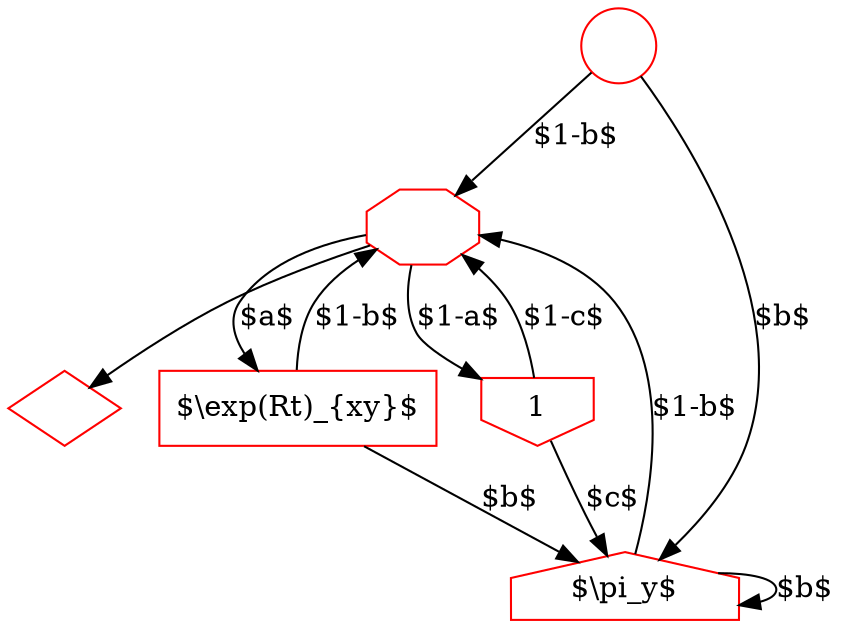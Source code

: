 digraph G {

    S [label="", shape=circle, color=red];
    E [label="", shape=diamond, color=red];

    W [label="", shape=octagon, color=red];

    I [label="$\\pi_y$", shape=house, color=red];
    M [label="$\\exp(Rt)_{xy}$", shape=rect, color=red];
    D [label="1", shape=invhouse, color=red];

S->I [label="$b$"];
S->W [label="$1-b$"];

M->I [label="$b$"];
M->W [label="$1-b$"];

D->I [label="$c$"];
D->W [label="$1-c$"];

I->I [label="$b$"];
I->W [label="$1-b$"];

W->E;
W->M [label="$a$"];
W->D [label="$1-a$"];


}
